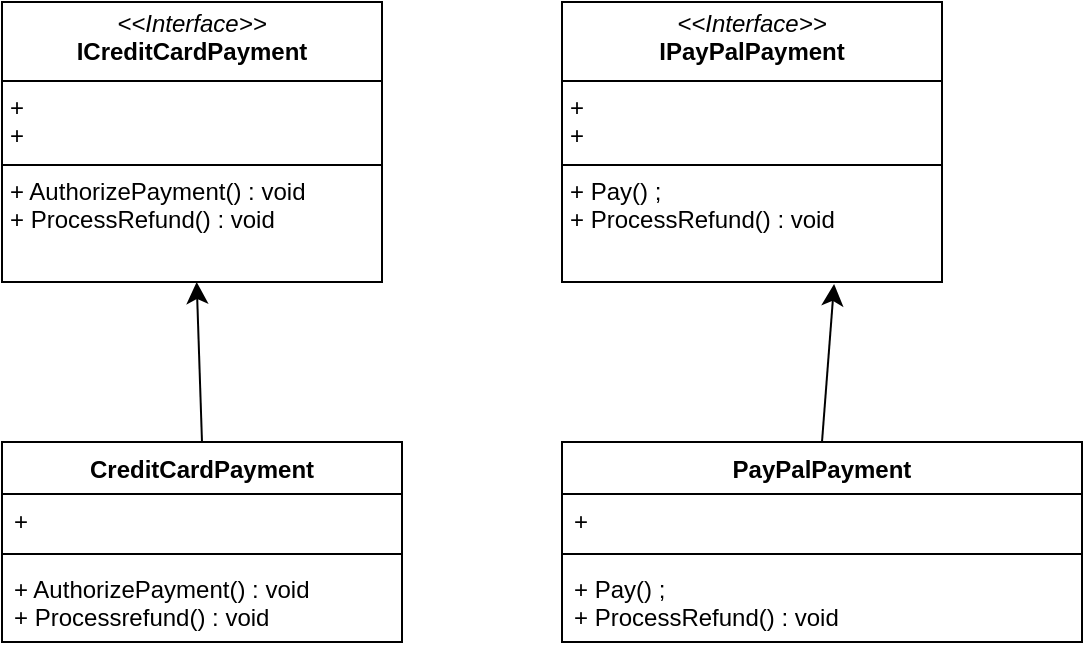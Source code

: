 <mxfile version="24.9.0">
  <diagram name="Trang-1" id="gfxQSXSEYNQAPvj8PPvl">
    <mxGraphModel dx="712" dy="829" grid="1" gridSize="10" guides="1" tooltips="1" connect="1" arrows="1" fold="1" page="1" pageScale="1" pageWidth="827" pageHeight="1169" math="0" shadow="0">
      <root>
        <mxCell id="0" />
        <mxCell id="1" parent="0" />
        <mxCell id="kVnjqUge1UAp2keB051L-1" value="&lt;p style=&quot;margin:0px;margin-top:4px;text-align:center;&quot;&gt;&lt;i&gt;&amp;lt;&amp;lt;Interface&amp;gt;&amp;gt;&lt;/i&gt;&lt;br&gt;&lt;b&gt;ICreditCardPayment&lt;/b&gt;&lt;/p&gt;&lt;hr size=&quot;1&quot; style=&quot;border-style:solid;&quot;&gt;&lt;p style=&quot;margin:0px;margin-left:4px;&quot;&gt;+&amp;nbsp;&lt;br&gt;+&amp;nbsp;&lt;/p&gt;&lt;hr size=&quot;1&quot; style=&quot;border-style:solid;&quot;&gt;&lt;p style=&quot;margin:0px;margin-left:4px;&quot;&gt;+ AuthorizePayment() : void&lt;br&gt;+ ProcessRefund() : void&lt;/p&gt;" style="verticalAlign=top;align=left;overflow=fill;html=1;whiteSpace=wrap;" vertex="1" parent="1">
          <mxGeometry x="90" y="110" width="190" height="140" as="geometry" />
        </mxCell>
        <mxCell id="kVnjqUge1UAp2keB051L-2" value="&lt;p style=&quot;margin:0px;margin-top:4px;text-align:center;&quot;&gt;&lt;i&gt;&amp;lt;&amp;lt;Interface&amp;gt;&amp;gt;&lt;/i&gt;&lt;br&gt;&lt;b&gt;IPayPalPayment&lt;/b&gt;&lt;/p&gt;&lt;hr size=&quot;1&quot; style=&quot;border-style:solid;&quot;&gt;&lt;p style=&quot;margin:0px;margin-left:4px;&quot;&gt;+&amp;nbsp;&lt;br&gt;+&amp;nbsp;&lt;/p&gt;&lt;hr size=&quot;1&quot; style=&quot;border-style:solid;&quot;&gt;&lt;p style=&quot;margin:0px;margin-left:4px;&quot;&gt;+ Pay() ;&amp;nbsp;&lt;br&gt;+ ProcessRefund() : void&lt;/p&gt;" style="verticalAlign=top;align=left;overflow=fill;html=1;whiteSpace=wrap;" vertex="1" parent="1">
          <mxGeometry x="370" y="110" width="190" height="140" as="geometry" />
        </mxCell>
        <mxCell id="kVnjqUge1UAp2keB051L-11" style="edgeStyle=none;curved=1;rounded=0;orthogonalLoop=1;jettySize=auto;html=1;exitX=0.5;exitY=0;exitDx=0;exitDy=0;fontSize=12;startSize=8;endSize=8;" edge="1" parent="1" source="kVnjqUge1UAp2keB051L-3" target="kVnjqUge1UAp2keB051L-1">
          <mxGeometry relative="1" as="geometry" />
        </mxCell>
        <mxCell id="kVnjqUge1UAp2keB051L-3" value="CreditCardPayment" style="swimlane;fontStyle=1;align=center;verticalAlign=top;childLayout=stackLayout;horizontal=1;startSize=26;horizontalStack=0;resizeParent=1;resizeParentMax=0;resizeLast=0;collapsible=1;marginBottom=0;whiteSpace=wrap;html=1;" vertex="1" parent="1">
          <mxGeometry x="90" y="330" width="200" height="100" as="geometry" />
        </mxCell>
        <mxCell id="kVnjqUge1UAp2keB051L-4" value="+&amp;nbsp;" style="text;strokeColor=none;fillColor=none;align=left;verticalAlign=top;spacingLeft=4;spacingRight=4;overflow=hidden;rotatable=0;points=[[0,0.5],[1,0.5]];portConstraint=eastwest;whiteSpace=wrap;html=1;" vertex="1" parent="kVnjqUge1UAp2keB051L-3">
          <mxGeometry y="26" width="200" height="26" as="geometry" />
        </mxCell>
        <mxCell id="kVnjqUge1UAp2keB051L-5" value="" style="line;strokeWidth=1;fillColor=none;align=left;verticalAlign=middle;spacingTop=-1;spacingLeft=3;spacingRight=3;rotatable=0;labelPosition=right;points=[];portConstraint=eastwest;strokeColor=inherit;" vertex="1" parent="kVnjqUge1UAp2keB051L-3">
          <mxGeometry y="52" width="200" height="8" as="geometry" />
        </mxCell>
        <mxCell id="kVnjqUge1UAp2keB051L-6" value="+ AuthorizePayment() : void&amp;nbsp;&lt;div&gt;+ Processrefund() : void&lt;/div&gt;" style="text;strokeColor=none;fillColor=none;align=left;verticalAlign=top;spacingLeft=4;spacingRight=4;overflow=hidden;rotatable=0;points=[[0,0.5],[1,0.5]];portConstraint=eastwest;whiteSpace=wrap;html=1;" vertex="1" parent="kVnjqUge1UAp2keB051L-3">
          <mxGeometry y="60" width="200" height="40" as="geometry" />
        </mxCell>
        <mxCell id="kVnjqUge1UAp2keB051L-7" value="PayPalPayment" style="swimlane;fontStyle=1;align=center;verticalAlign=top;childLayout=stackLayout;horizontal=1;startSize=26;horizontalStack=0;resizeParent=1;resizeParentMax=0;resizeLast=0;collapsible=1;marginBottom=0;whiteSpace=wrap;html=1;" vertex="1" parent="1">
          <mxGeometry x="370" y="330" width="260" height="100" as="geometry" />
        </mxCell>
        <mxCell id="kVnjqUge1UAp2keB051L-8" value="+&amp;nbsp;" style="text;strokeColor=none;fillColor=none;align=left;verticalAlign=top;spacingLeft=4;spacingRight=4;overflow=hidden;rotatable=0;points=[[0,0.5],[1,0.5]];portConstraint=eastwest;whiteSpace=wrap;html=1;" vertex="1" parent="kVnjqUge1UAp2keB051L-7">
          <mxGeometry y="26" width="260" height="26" as="geometry" />
        </mxCell>
        <mxCell id="kVnjqUge1UAp2keB051L-9" value="" style="line;strokeWidth=1;fillColor=none;align=left;verticalAlign=middle;spacingTop=-1;spacingLeft=3;spacingRight=3;rotatable=0;labelPosition=right;points=[];portConstraint=eastwest;strokeColor=inherit;" vertex="1" parent="kVnjqUge1UAp2keB051L-7">
          <mxGeometry y="52" width="260" height="8" as="geometry" />
        </mxCell>
        <mxCell id="kVnjqUge1UAp2keB051L-10" value="+ Pay() ;&amp;nbsp;&lt;br&gt;+ ProcessRefund() : void" style="text;strokeColor=none;fillColor=none;align=left;verticalAlign=top;spacingLeft=4;spacingRight=4;overflow=hidden;rotatable=0;points=[[0,0.5],[1,0.5]];portConstraint=eastwest;whiteSpace=wrap;html=1;" vertex="1" parent="kVnjqUge1UAp2keB051L-7">
          <mxGeometry y="60" width="260" height="40" as="geometry" />
        </mxCell>
        <mxCell id="kVnjqUge1UAp2keB051L-12" style="edgeStyle=none;curved=1;rounded=0;orthogonalLoop=1;jettySize=auto;html=1;exitX=0.5;exitY=0;exitDx=0;exitDy=0;entryX=0.716;entryY=1.007;entryDx=0;entryDy=0;entryPerimeter=0;fontSize=12;startSize=8;endSize=8;" edge="1" parent="1" source="kVnjqUge1UAp2keB051L-7" target="kVnjqUge1UAp2keB051L-2">
          <mxGeometry relative="1" as="geometry" />
        </mxCell>
      </root>
    </mxGraphModel>
  </diagram>
</mxfile>
